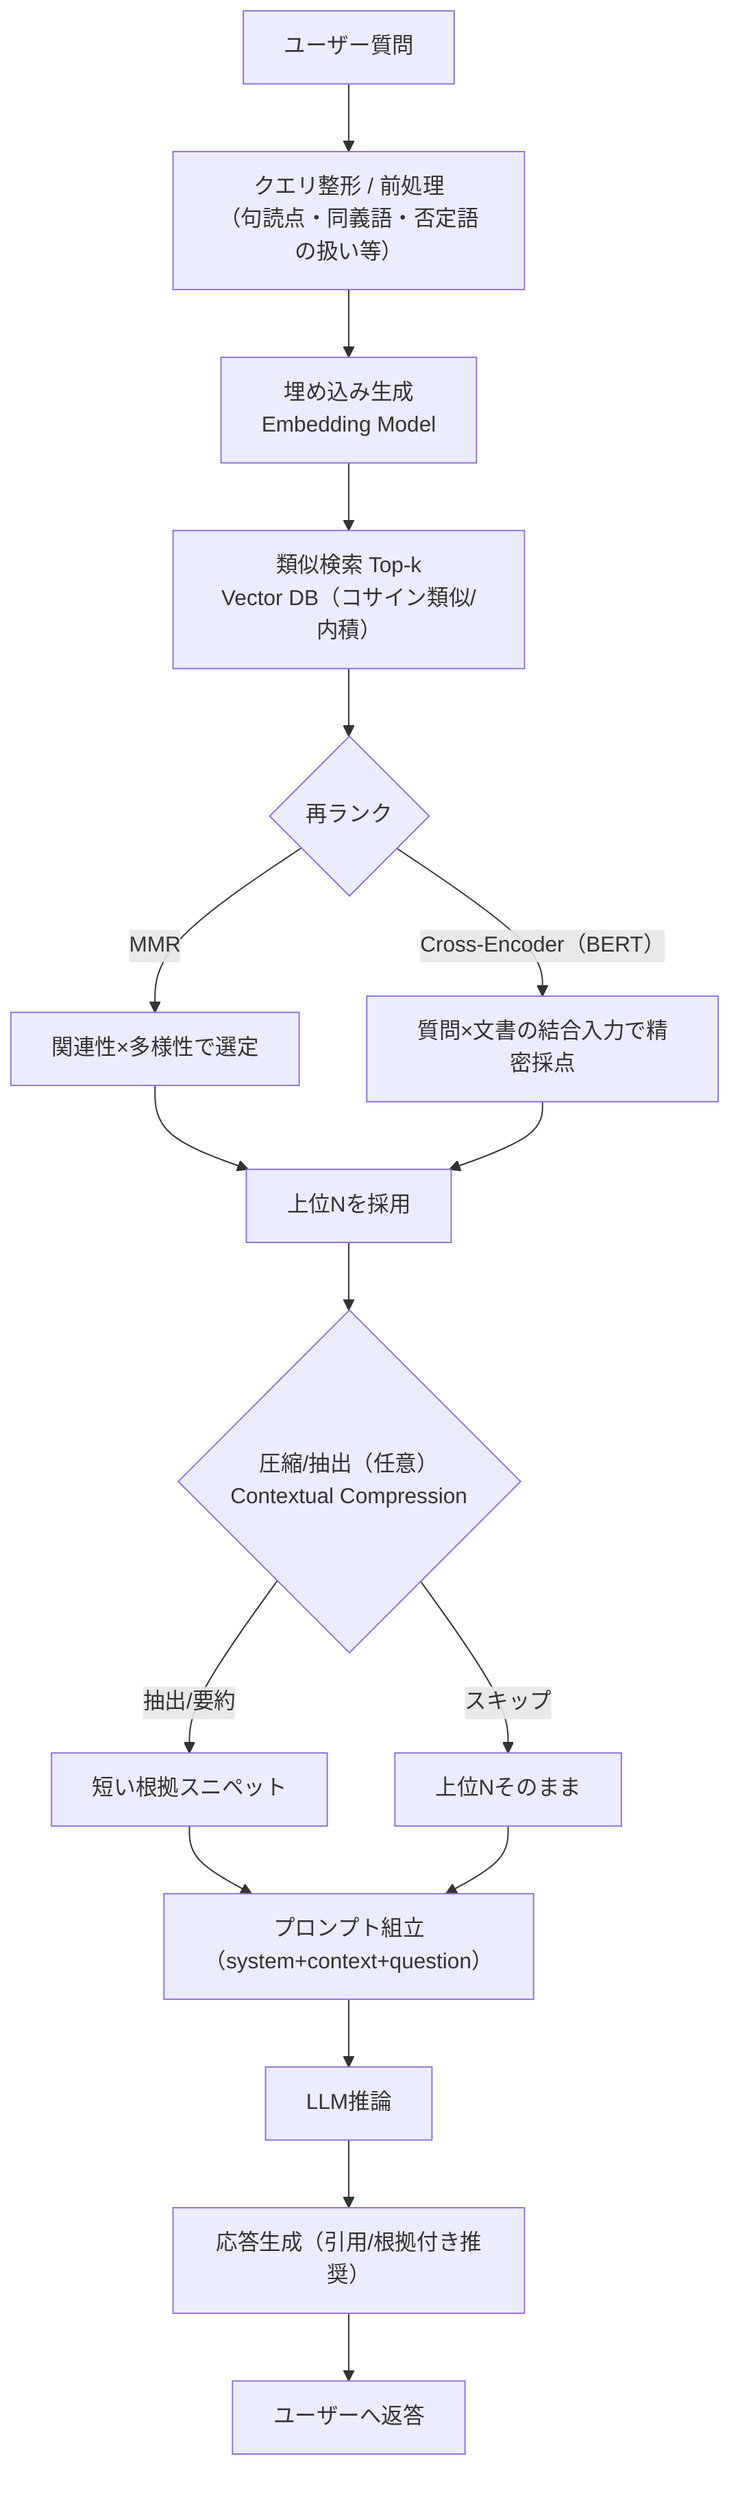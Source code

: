 flowchart TD
  A[ユーザー質問] --> B[クエリ整形 / 前処理<br/>（句読点・同義語・否定語の扱い等）]
  B --> C[埋め込み生成<br/>Embedding Model]
  C --> D[類似検索 Top-k<br/>Vector DB（コサイン類似/内積）]
  D --> E{再ランク}
  E -->|MMR| E1[関連性×多様性で選定]
  E -->|Cross-Encoder（BERT）| E2[質問×文書の結合入力で精密採点]
  E1 --> F
  E2 --> F
  F[上位Nを採用] --> G{圧縮/抽出（任意）<br/>Contextual Compression}
  G -->|抽出/要約| H[短い根拠スニペット]
  G -->|スキップ| I[上位Nそのまま]
  H --> J
  I --> J
  J[プロンプト組立<br/>（system+context+question）]
  J --> K[LLM推論]
  K --> L[応答生成（引用/根拠付き推奨）]
  L --> M[ユーザーへ返答]